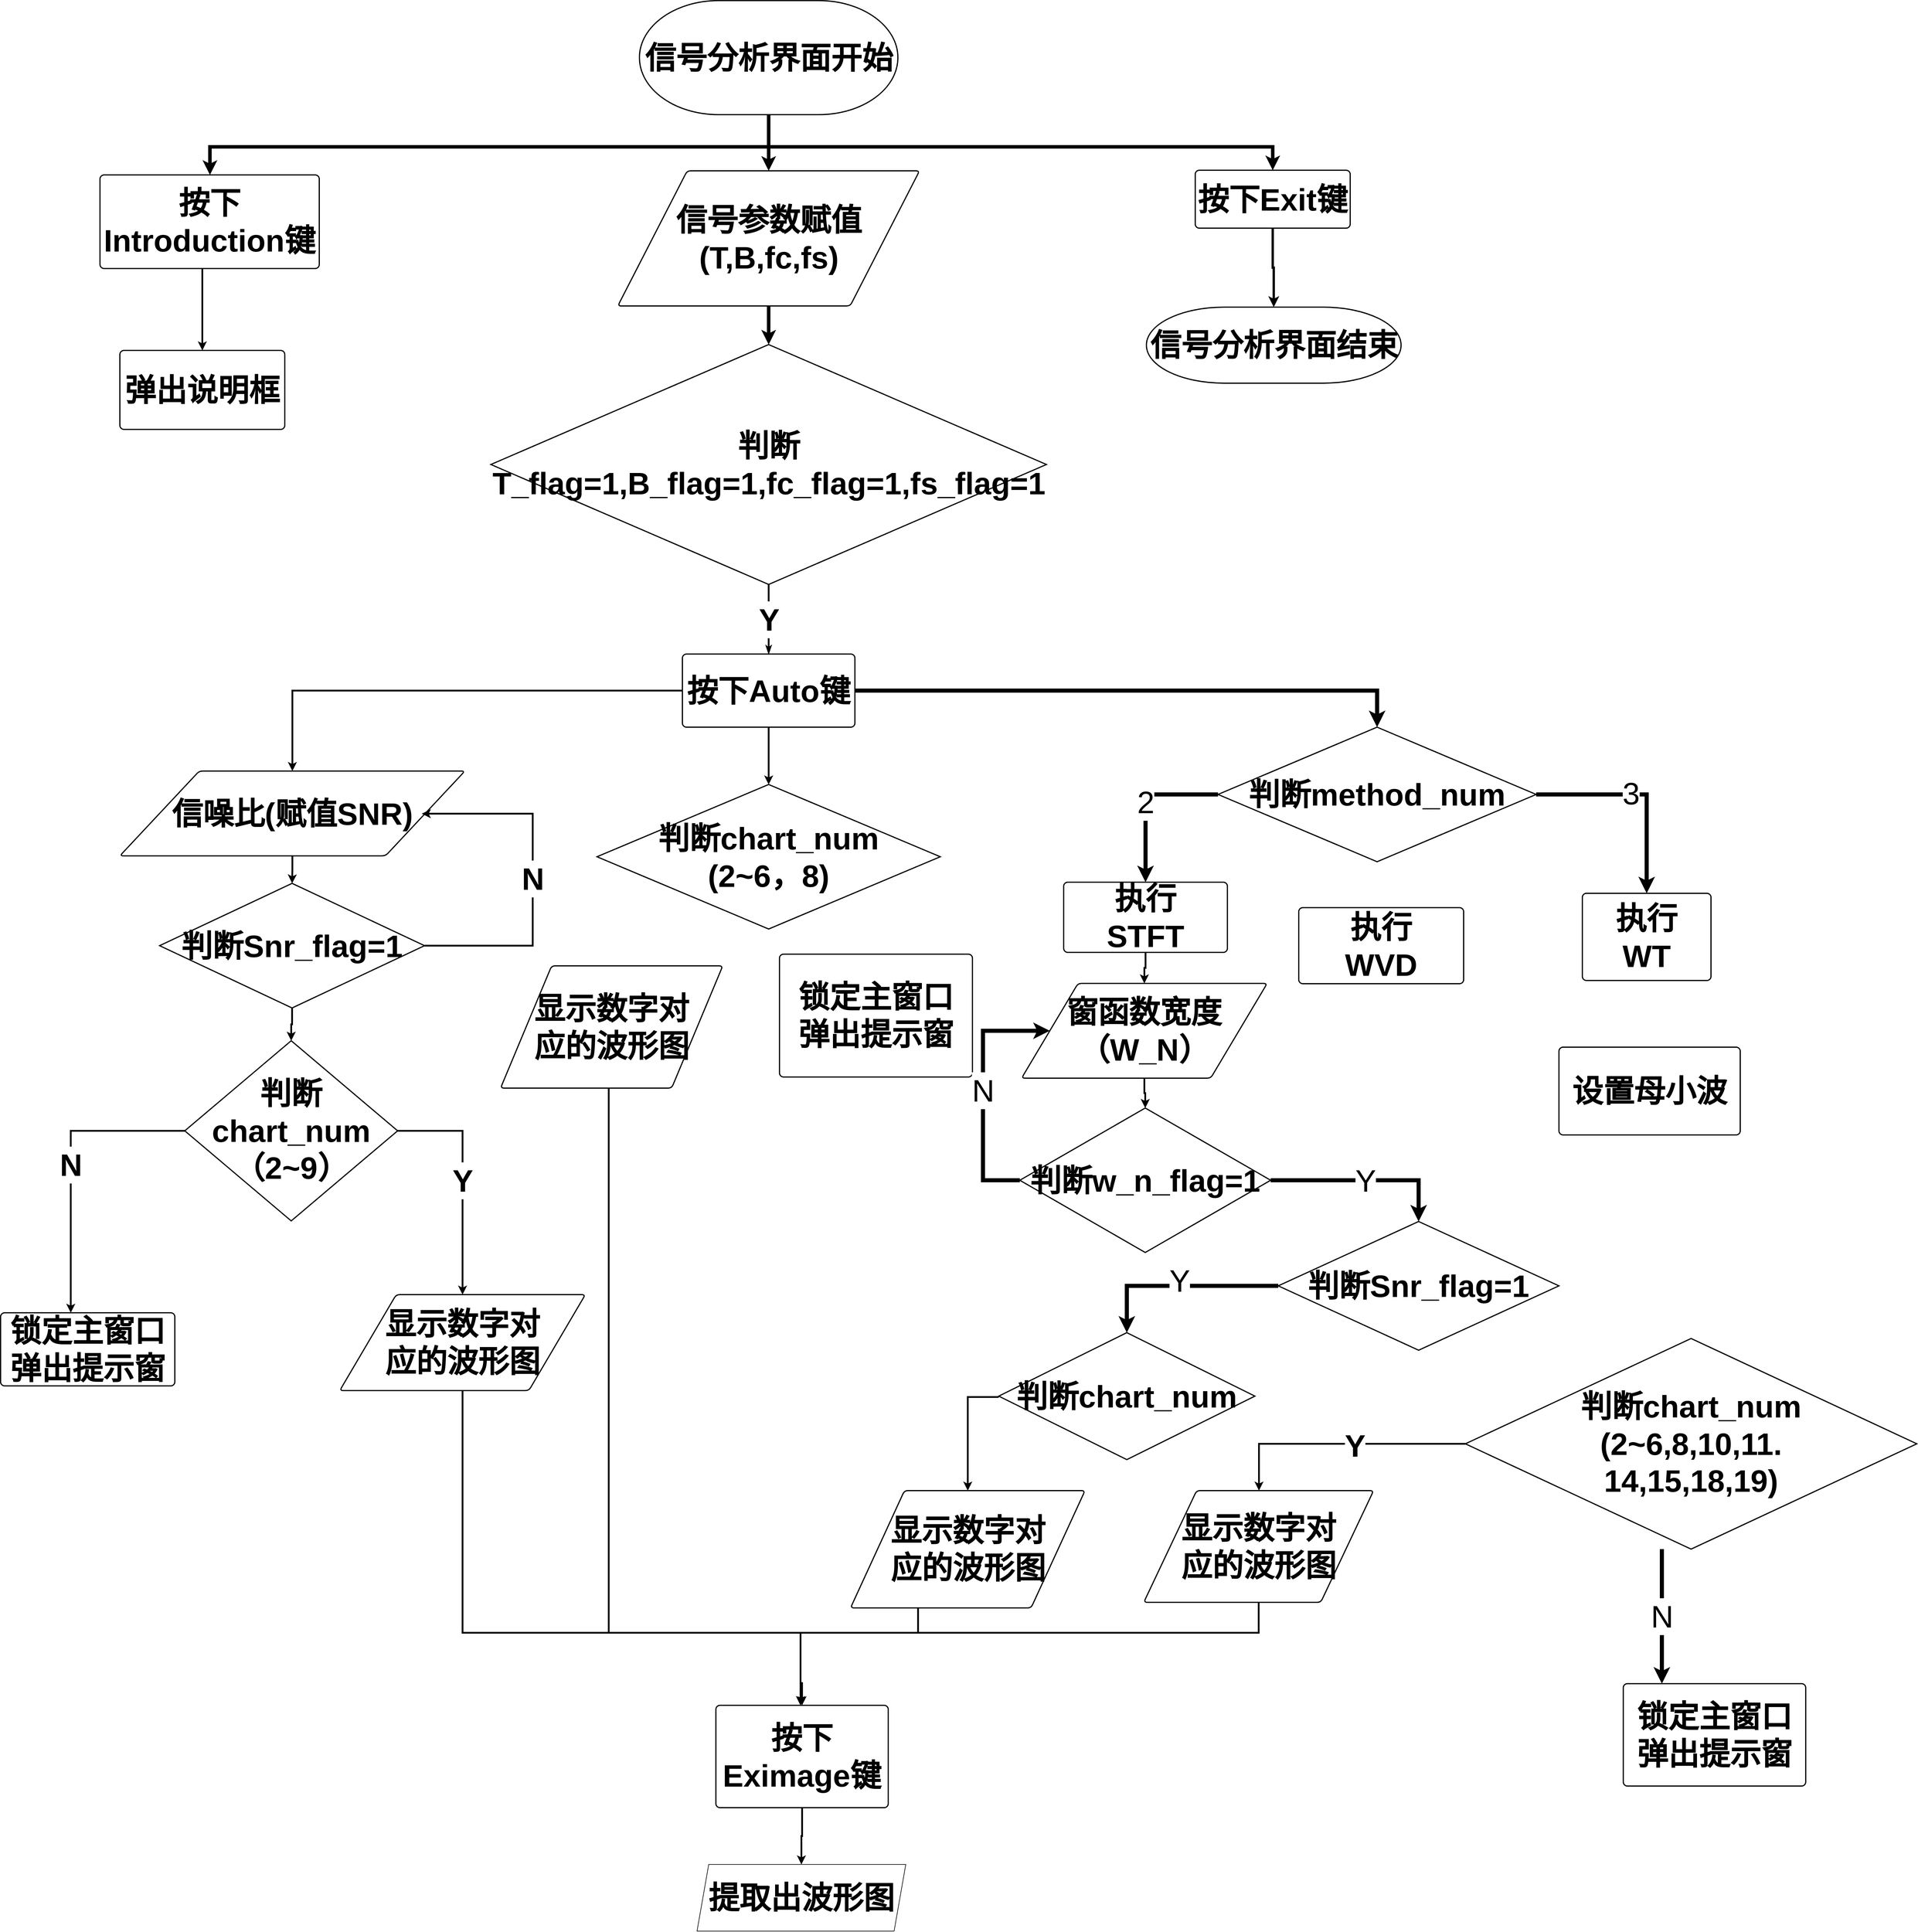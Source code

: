 <mxfile version="18.1.1" type="github">
  <diagram id="iDR_Ga6na6gWAw6zO_-4" name="Page-1">
    <mxGraphModel dx="3793" dy="2709" grid="1" gridSize="10" guides="1" tooltips="1" connect="1" arrows="1" fold="1" page="1" pageScale="1" pageWidth="827" pageHeight="1169" math="0" shadow="0">
      <root>
        <mxCell id="0" />
        <mxCell id="1" parent="0" />
        <mxCell id="zl6jb8BliMxVkXKnrP43-5" style="edgeStyle=orthogonalEdgeStyle;rounded=0;orthogonalLoop=1;jettySize=auto;html=1;entryX=0.5;entryY=0;entryDx=0;entryDy=0;strokeWidth=6;" edge="1" parent="1" source="sKdbtBF5FKqXyuFzoLiL-12" target="sKdbtBF5FKqXyuFzoLiL-13">
          <mxGeometry relative="1" as="geometry" />
        </mxCell>
        <mxCell id="zl6jb8BliMxVkXKnrP43-7" style="edgeStyle=orthogonalEdgeStyle;rounded=0;orthogonalLoop=1;jettySize=auto;html=1;strokeWidth=6;exitX=0.5;exitY=1;exitDx=0;exitDy=0;exitPerimeter=0;" edge="1" parent="1" source="sKdbtBF5FKqXyuFzoLiL-12" target="331KJBNwgJ3MwqHjYH2H-6">
          <mxGeometry relative="1" as="geometry">
            <Array as="points">
              <mxPoint x="674" y="-520" />
              <mxPoint x="-282" y="-520" />
            </Array>
          </mxGeometry>
        </mxCell>
        <mxCell id="zl6jb8BliMxVkXKnrP43-8" style="edgeStyle=orthogonalEdgeStyle;rounded=0;orthogonalLoop=1;jettySize=auto;html=1;strokeWidth=6;exitX=0.5;exitY=1;exitDx=0;exitDy=0;exitPerimeter=0;entryX=0.5;entryY=0;entryDx=0;entryDy=0;" edge="1" parent="1" source="sKdbtBF5FKqXyuFzoLiL-12" target="B0-tI1_GG4w89GKIiCHv-1">
          <mxGeometry relative="1" as="geometry">
            <mxPoint x="1540" y="-500" as="targetPoint" />
            <Array as="points">
              <mxPoint x="674" y="-520" />
              <mxPoint x="1536" y="-520" />
            </Array>
          </mxGeometry>
        </mxCell>
        <mxCell id="sKdbtBF5FKqXyuFzoLiL-12" value="信号分析界面开始" style="strokeWidth=2;html=1;shape=mxgraph.flowchart.terminator;whiteSpace=wrap;fontSize=53;fontStyle=1" parent="1" vertex="1">
          <mxGeometry x="452.5" y="-770" width="442" height="195" as="geometry" />
        </mxCell>
        <mxCell id="zl6jb8BliMxVkXKnrP43-6" style="edgeStyle=orthogonalEdgeStyle;rounded=0;orthogonalLoop=1;jettySize=auto;html=1;entryX=0.5;entryY=0;entryDx=0;entryDy=0;entryPerimeter=0;strokeWidth=6;" edge="1" parent="1" source="sKdbtBF5FKqXyuFzoLiL-13" target="sKdbtBF5FKqXyuFzoLiL-14">
          <mxGeometry relative="1" as="geometry" />
        </mxCell>
        <mxCell id="sKdbtBF5FKqXyuFzoLiL-13" value="信号参数赋值 (T,B,fc,fs)" style="shape=parallelogram;html=1;strokeWidth=2;perimeter=parallelogramPerimeter;whiteSpace=wrap;rounded=1;arcSize=12;size=0.23;fontSize=53;fontStyle=1" parent="1" vertex="1">
          <mxGeometry x="415.5" y="-479" width="516" height="231" as="geometry" />
        </mxCell>
        <mxCell id="sKdbtBF5FKqXyuFzoLiL-75" value="Y" style="edgeStyle=orthogonalEdgeStyle;rounded=0;jumpSize=6;orthogonalLoop=1;jettySize=auto;html=1;labelBackgroundColor=default;fontSize=53;endArrow=classicThin;endFill=0;strokeColor=default;strokeWidth=3;fontStyle=1" parent="1" source="sKdbtBF5FKqXyuFzoLiL-14" target="sKdbtBF5FKqXyuFzoLiL-74" edge="1">
          <mxGeometry relative="1" as="geometry" />
        </mxCell>
        <mxCell id="sKdbtBF5FKqXyuFzoLiL-14" value="判断T_flag=1,B_flag=1,fc_flag=1,fs_flag=1" style="strokeWidth=2;html=1;shape=mxgraph.flowchart.decision;whiteSpace=wrap;fontSize=53;fontStyle=1" parent="1" vertex="1">
          <mxGeometry x="198.5" y="-182" width="950" height="410" as="geometry" />
        </mxCell>
        <mxCell id="Ho5i0whExgS17HJGDXYC-7" style="edgeStyle=orthogonalEdgeStyle;rounded=0;orthogonalLoop=1;jettySize=auto;html=1;fontSize=53;strokeWidth=7;" parent="1" source="sKdbtBF5FKqXyuFzoLiL-67" target="zoICoRGIBS50A1K_tyUO-6" edge="1">
          <mxGeometry relative="1" as="geometry" />
        </mxCell>
        <mxCell id="Ho5i0whExgS17HJGDXYC-8" value="3" style="edgeLabel;html=1;align=center;verticalAlign=middle;resizable=0;points=[];fontSize=53;" parent="Ho5i0whExgS17HJGDXYC-7" vertex="1" connectable="0">
          <mxGeometry x="-0.106" y="2" relative="1" as="geometry">
            <mxPoint x="2" as="offset" />
          </mxGeometry>
        </mxCell>
        <mxCell id="Ho5i0whExgS17HJGDXYC-22" value="2" style="edgeStyle=orthogonalEdgeStyle;rounded=0;orthogonalLoop=1;jettySize=auto;html=1;entryX=0.5;entryY=0;entryDx=0;entryDy=0;fontSize=53;strokeWidth=7;" parent="1" source="sKdbtBF5FKqXyuFzoLiL-67" target="zoICoRGIBS50A1K_tyUO-4" edge="1">
          <mxGeometry relative="1" as="geometry">
            <Array as="points">
              <mxPoint x="1318" y="587" />
            </Array>
          </mxGeometry>
        </mxCell>
        <mxCell id="sKdbtBF5FKqXyuFzoLiL-67" value="判断method_num" style="strokeWidth=2;html=1;shape=mxgraph.flowchart.decision;whiteSpace=wrap;fontSize=53;fontStyle=1" parent="1" vertex="1">
          <mxGeometry x="1442" y="472" width="544" height="230" as="geometry" />
        </mxCell>
        <mxCell id="zoICoRGIBS50A1K_tyUO-3" style="edgeStyle=orthogonalEdgeStyle;rounded=0;orthogonalLoop=1;jettySize=auto;html=1;entryX=0.5;entryY=0;entryDx=0;entryDy=0;entryPerimeter=0;fontSize=53;fontStyle=1;strokeWidth=3;" parent="1" source="sKdbtBF5FKqXyuFzoLiL-74" target="zoICoRGIBS50A1K_tyUO-2" edge="1">
          <mxGeometry relative="1" as="geometry" />
        </mxCell>
        <mxCell id="zoICoRGIBS50A1K_tyUO-16" style="edgeStyle=orthogonalEdgeStyle;rounded=0;orthogonalLoop=1;jettySize=auto;html=1;fontSize=53;fontStyle=1;strokeWidth=3;exitX=0;exitY=0.5;exitDx=0;exitDy=0;" parent="1" source="sKdbtBF5FKqXyuFzoLiL-74" target="zoICoRGIBS50A1K_tyUO-15" edge="1">
          <mxGeometry relative="1" as="geometry">
            <mxPoint x="655" y="300" as="sourcePoint" />
          </mxGeometry>
        </mxCell>
        <mxCell id="Ho5i0whExgS17HJGDXYC-16" style="edgeStyle=orthogonalEdgeStyle;rounded=0;orthogonalLoop=1;jettySize=auto;html=1;entryX=0.5;entryY=0;entryDx=0;entryDy=0;entryPerimeter=0;fontSize=53;strokeWidth=7;" parent="1" source="sKdbtBF5FKqXyuFzoLiL-74" target="sKdbtBF5FKqXyuFzoLiL-67" edge="1">
          <mxGeometry relative="1" as="geometry" />
        </mxCell>
        <mxCell id="sKdbtBF5FKqXyuFzoLiL-74" value="按下Auto键" style="rounded=1;whiteSpace=wrap;html=1;absoluteArcSize=1;arcSize=14;strokeWidth=2;fontSize=53;fontStyle=1" parent="1" vertex="1">
          <mxGeometry x="526" y="347" width="295" height="125" as="geometry" />
        </mxCell>
        <mxCell id="zoICoRGIBS50A1K_tyUO-2" value="判断chart_num&lt;br style=&quot;font-size: 53px;&quot;&gt;(2~6，8)" style="strokeWidth=2;html=1;shape=mxgraph.flowchart.decision;whiteSpace=wrap;fontSize=53;fontStyle=1" parent="1" vertex="1">
          <mxGeometry x="380" y="570" width="587" height="247" as="geometry" />
        </mxCell>
        <mxCell id="zoICoRGIBS50A1K_tyUO-54" style="edgeStyle=orthogonalEdgeStyle;rounded=0;orthogonalLoop=1;jettySize=auto;html=1;entryX=0.5;entryY=0;entryDx=0;entryDy=0;fontSize=53;fontStyle=1;strokeWidth=3;" parent="1" source="zoICoRGIBS50A1K_tyUO-4" target="zoICoRGIBS50A1K_tyUO-38" edge="1">
          <mxGeometry relative="1" as="geometry" />
        </mxCell>
        <mxCell id="zoICoRGIBS50A1K_tyUO-4" value="执行&lt;br&gt;STFT" style="rounded=1;whiteSpace=wrap;html=1;absoluteArcSize=1;arcSize=14;strokeWidth=2;fontSize=53;fontStyle=1" parent="1" vertex="1">
          <mxGeometry x="1178" y="737" width="280" height="120" as="geometry" />
        </mxCell>
        <mxCell id="zoICoRGIBS50A1K_tyUO-5" value="执行&lt;br style=&quot;font-size: 53px;&quot;&gt;WVD" style="rounded=1;whiteSpace=wrap;html=1;absoluteArcSize=1;arcSize=14;strokeWidth=2;fontSize=53;fontStyle=1" parent="1" vertex="1">
          <mxGeometry x="1580" y="780.5" width="282" height="130" as="geometry" />
        </mxCell>
        <mxCell id="zoICoRGIBS50A1K_tyUO-6" value="执行&lt;br&gt;WT" style="rounded=1;whiteSpace=wrap;html=1;absoluteArcSize=1;arcSize=14;strokeWidth=2;fontSize=53;fontStyle=1" parent="1" vertex="1">
          <mxGeometry x="2065" y="756" width="220" height="149" as="geometry" />
        </mxCell>
        <mxCell id="zoICoRGIBS50A1K_tyUO-13" value="锁定主窗口&lt;br style=&quot;font-size: 53px;&quot;&gt;弹出提示窗" style="rounded=1;whiteSpace=wrap;html=1;absoluteArcSize=1;arcSize=14;strokeWidth=2;fontSize=53;fontStyle=1" parent="1" vertex="1">
          <mxGeometry x="692" y="860" width="330" height="210" as="geometry" />
        </mxCell>
        <mxCell id="4PbBocmlXjJBFLrsJSHG-10" style="edgeStyle=orthogonalEdgeStyle;rounded=0;orthogonalLoop=1;jettySize=auto;html=1;entryX=0.5;entryY=0;entryDx=0;entryDy=0;entryPerimeter=0;fontSize=53;strokeWidth=3;fontStyle=1" parent="1" source="zoICoRGIBS50A1K_tyUO-15" target="zoICoRGIBS50A1K_tyUO-17" edge="1">
          <mxGeometry relative="1" as="geometry" />
        </mxCell>
        <mxCell id="zoICoRGIBS50A1K_tyUO-15" value="信噪比(赋值SNR)" style="shape=parallelogram;html=1;strokeWidth=2;perimeter=parallelogramPerimeter;whiteSpace=wrap;rounded=1;arcSize=12;size=0.23;fontSize=53;fontStyle=1" parent="1" vertex="1">
          <mxGeometry x="-436" y="547" width="590" height="145" as="geometry" />
        </mxCell>
        <mxCell id="zoICoRGIBS50A1K_tyUO-22" value="N" style="edgeStyle=orthogonalEdgeStyle;rounded=0;orthogonalLoop=1;jettySize=auto;html=1;fontSize=53;fontStyle=1;strokeWidth=3;entryX=0.875;entryY=0.503;entryDx=0;entryDy=0;entryPerimeter=0;" parent="1" source="zoICoRGIBS50A1K_tyUO-17" target="zoICoRGIBS50A1K_tyUO-15" edge="1">
          <mxGeometry relative="1" as="geometry">
            <Array as="points">
              <mxPoint x="270" y="846" />
              <mxPoint x="270" y="620" />
            </Array>
            <mxPoint x="391.0" y="818" as="sourcePoint" />
            <mxPoint x="100" y="620" as="targetPoint" />
          </mxGeometry>
        </mxCell>
        <mxCell id="4PbBocmlXjJBFLrsJSHG-11" style="edgeStyle=orthogonalEdgeStyle;rounded=0;orthogonalLoop=1;jettySize=auto;html=1;fontSize=53;strokeWidth=3;fontStyle=1" parent="1" source="zoICoRGIBS50A1K_tyUO-17" target="zoICoRGIBS50A1K_tyUO-25" edge="1">
          <mxGeometry relative="1" as="geometry" />
        </mxCell>
        <mxCell id="zoICoRGIBS50A1K_tyUO-17" value="判断Snr_flag=1" style="strokeWidth=2;html=1;shape=mxgraph.flowchart.decision;whiteSpace=wrap;fontSize=53;fontStyle=1" parent="1" vertex="1">
          <mxGeometry x="-368" y="739" width="453" height="213" as="geometry" />
        </mxCell>
        <mxCell id="zoICoRGIBS50A1K_tyUO-30" value="N" style="edgeStyle=orthogonalEdgeStyle;rounded=0;orthogonalLoop=1;jettySize=auto;html=1;fontSize=53;fontStyle=1;strokeWidth=3;exitX=0;exitY=0.5;exitDx=0;exitDy=0;exitPerimeter=0;" parent="1" source="zoICoRGIBS50A1K_tyUO-25" target="zoICoRGIBS50A1K_tyUO-29" edge="1">
          <mxGeometry relative="1" as="geometry">
            <Array as="points">
              <mxPoint x="-520" y="1162" />
            </Array>
          </mxGeometry>
        </mxCell>
        <mxCell id="4PbBocmlXjJBFLrsJSHG-13" value="Y" style="edgeStyle=orthogonalEdgeStyle;rounded=0;orthogonalLoop=1;jettySize=auto;html=1;fontSize=53;strokeWidth=3;fontStyle=1;exitX=1;exitY=0.5;exitDx=0;exitDy=0;exitPerimeter=0;" parent="1" source="zoICoRGIBS50A1K_tyUO-25" target="zoICoRGIBS50A1K_tyUO-86" edge="1">
          <mxGeometry relative="1" as="geometry">
            <mxPoint x="516.0" y="1226.0" as="targetPoint" />
            <mxPoint x="386.0" y="1084.5" as="sourcePoint" />
            <Array as="points">
              <mxPoint x="150" y="1162" />
            </Array>
          </mxGeometry>
        </mxCell>
        <mxCell id="zoICoRGIBS50A1K_tyUO-25" value="判断chart_num&lt;br style=&quot;font-size: 53px;&quot;&gt;（2~9）" style="strokeWidth=2;html=1;shape=mxgraph.flowchart.decision;whiteSpace=wrap;fontSize=53;fontStyle=1" parent="1" vertex="1">
          <mxGeometry x="-325" y="1008" width="364" height="308" as="geometry" />
        </mxCell>
        <mxCell id="zoICoRGIBS50A1K_tyUO-29" value="锁定主窗口&lt;br style=&quot;font-size: 53px;&quot;&gt;弹出提示窗" style="rounded=1;whiteSpace=wrap;html=1;absoluteArcSize=1;arcSize=14;strokeWidth=2;fontSize=53;fontStyle=1" parent="1" vertex="1">
          <mxGeometry x="-640" y="1473" width="298" height="125" as="geometry" />
        </mxCell>
        <mxCell id="4PbBocmlXjJBFLrsJSHG-8" style="edgeStyle=orthogonalEdgeStyle;rounded=0;orthogonalLoop=1;jettySize=auto;html=1;fontSize=53;strokeWidth=3;fontStyle=1" parent="1" source="zoICoRGIBS50A1K_tyUO-31" target="zoICoRGIBS50A1K_tyUO-84" edge="1">
          <mxGeometry relative="1" as="geometry">
            <Array as="points">
              <mxPoint x="1014" y="1617" />
            </Array>
          </mxGeometry>
        </mxCell>
        <mxCell id="zoICoRGIBS50A1K_tyUO-31" value="判断chart_num" style="strokeWidth=2;html=1;shape=mxgraph.flowchart.decision;whiteSpace=wrap;fontSize=53;fontStyle=1" parent="1" vertex="1">
          <mxGeometry x="1067" y="1507" width="438" height="217" as="geometry" />
        </mxCell>
        <mxCell id="zoICoRGIBS50A1K_tyUO-100" style="edgeStyle=orthogonalEdgeStyle;rounded=0;orthogonalLoop=1;jettySize=auto;html=1;entryX=0.5;entryY=0;entryDx=0;entryDy=0;entryPerimeter=0;fontSize=53;strokeWidth=3;fontStyle=1" parent="1" source="zoICoRGIBS50A1K_tyUO-38" target="zoICoRGIBS50A1K_tyUO-41" edge="1">
          <mxGeometry relative="1" as="geometry" />
        </mxCell>
        <mxCell id="zoICoRGIBS50A1K_tyUO-38" value="窗函数宽度（W_N）" style="shape=parallelogram;html=1;strokeWidth=2;perimeter=parallelogramPerimeter;whiteSpace=wrap;rounded=1;arcSize=12;size=0.23;fontSize=53;fontStyle=1" parent="1" vertex="1">
          <mxGeometry x="1106" y="910" width="420" height="162" as="geometry" />
        </mxCell>
        <mxCell id="Ho5i0whExgS17HJGDXYC-12" value="Y" style="edgeStyle=orthogonalEdgeStyle;rounded=0;orthogonalLoop=1;jettySize=auto;html=1;entryX=0.5;entryY=0;entryDx=0;entryDy=0;entryPerimeter=0;fontSize=53;strokeWidth=7;exitX=1;exitY=0.5;exitDx=0;exitDy=0;exitPerimeter=0;" parent="1" source="zoICoRGIBS50A1K_tyUO-41" target="zoICoRGIBS50A1K_tyUO-45" edge="1">
          <mxGeometry relative="1" as="geometry" />
        </mxCell>
        <mxCell id="Ho5i0whExgS17HJGDXYC-21" value="N" style="edgeStyle=orthogonalEdgeStyle;rounded=0;orthogonalLoop=1;jettySize=auto;html=1;entryX=0;entryY=0.5;entryDx=0;entryDy=0;fontSize=53;strokeWidth=7;exitX=0;exitY=0.5;exitDx=0;exitDy=0;exitPerimeter=0;" parent="1" source="zoICoRGIBS50A1K_tyUO-41" target="zoICoRGIBS50A1K_tyUO-38" edge="1">
          <mxGeometry relative="1" as="geometry">
            <Array as="points">
              <mxPoint x="1040" y="1247" />
              <mxPoint x="1040" y="991" />
            </Array>
          </mxGeometry>
        </mxCell>
        <mxCell id="zoICoRGIBS50A1K_tyUO-41" value="判断w_n_flag=1" style="strokeWidth=2;html=1;shape=mxgraph.flowchart.decision;whiteSpace=wrap;fontSize=53;fontStyle=1" parent="1" vertex="1">
          <mxGeometry x="1103" y="1123" width="429" height="247" as="geometry" />
        </mxCell>
        <mxCell id="Ho5i0whExgS17HJGDXYC-10" style="edgeStyle=orthogonalEdgeStyle;rounded=0;orthogonalLoop=1;jettySize=auto;html=1;entryX=0.5;entryY=0;entryDx=0;entryDy=0;entryPerimeter=0;fontSize=53;strokeWidth=7;" parent="1" source="zoICoRGIBS50A1K_tyUO-45" target="zoICoRGIBS50A1K_tyUO-31" edge="1">
          <mxGeometry relative="1" as="geometry" />
        </mxCell>
        <mxCell id="Ho5i0whExgS17HJGDXYC-11" value="Y" style="edgeLabel;html=1;align=center;verticalAlign=middle;resizable=0;points=[];fontSize=53;" parent="Ho5i0whExgS17HJGDXYC-10" vertex="1" connectable="0">
          <mxGeometry x="0.013" y="-9" relative="1" as="geometry">
            <mxPoint x="2" as="offset" />
          </mxGeometry>
        </mxCell>
        <mxCell id="zoICoRGIBS50A1K_tyUO-45" value="判断Snr_flag=1" style="strokeWidth=2;html=1;shape=mxgraph.flowchart.decision;whiteSpace=wrap;fontSize=53;fontStyle=1" parent="1" vertex="1">
          <mxGeometry x="1545" y="1317" width="480" height="220" as="geometry" />
        </mxCell>
        <mxCell id="zoICoRGIBS50A1K_tyUO-52" value="设置母小波" style="rounded=1;whiteSpace=wrap;html=1;absoluteArcSize=1;arcSize=14;strokeWidth=2;fontSize=53;fontStyle=1" parent="1" vertex="1">
          <mxGeometry x="2025" y="1019" width="310" height="150" as="geometry" />
        </mxCell>
        <mxCell id="4PbBocmlXjJBFLrsJSHG-3" style="edgeStyle=orthogonalEdgeStyle;rounded=0;orthogonalLoop=1;jettySize=auto;html=1;fontSize=53;strokeWidth=3;fontStyle=1;exitX=0;exitY=0.5;exitDx=0;exitDy=0;exitPerimeter=0;" parent="1" source="zoICoRGIBS50A1K_tyUO-68" target="zoICoRGIBS50A1K_tyUO-85" edge="1">
          <mxGeometry relative="1" as="geometry">
            <mxPoint x="1611" y="1795" as="targetPoint" />
            <Array as="points">
              <mxPoint x="1512" y="1697" />
            </Array>
          </mxGeometry>
        </mxCell>
        <mxCell id="4PbBocmlXjJBFLrsJSHG-4" value="Y" style="edgeLabel;html=1;align=center;verticalAlign=middle;resizable=0;points=[];fontSize=53;fontStyle=1" parent="4PbBocmlXjJBFLrsJSHG-3" vertex="1" connectable="0">
          <mxGeometry x="-0.13" y="2" relative="1" as="geometry">
            <mxPoint x="-1" y="1" as="offset" />
          </mxGeometry>
        </mxCell>
        <mxCell id="Ho5i0whExgS17HJGDXYC-9" value="N" style="edgeStyle=orthogonalEdgeStyle;rounded=0;orthogonalLoop=1;jettySize=auto;html=1;fontSize=53;strokeWidth=7;" parent="1" source="zoICoRGIBS50A1K_tyUO-68" target="zoICoRGIBS50A1K_tyUO-76" edge="1">
          <mxGeometry relative="1" as="geometry">
            <Array as="points">
              <mxPoint x="2201" y="1959" />
              <mxPoint x="2201" y="1959" />
            </Array>
          </mxGeometry>
        </mxCell>
        <mxCell id="zoICoRGIBS50A1K_tyUO-68" value="判断chart_num&lt;br style=&quot;font-size: 53px;&quot;&gt;(2~6,8,10,11.&lt;br style=&quot;font-size: 53px;&quot;&gt;14,15,18,19)" style="strokeWidth=2;html=1;shape=mxgraph.flowchart.decision;whiteSpace=wrap;fontSize=53;fontStyle=1" parent="1" vertex="1">
          <mxGeometry x="1865" y="1517" width="772" height="360" as="geometry" />
        </mxCell>
        <mxCell id="zoICoRGIBS50A1K_tyUO-76" value="锁定主窗口&lt;br style=&quot;font-size: 53px;&quot;&gt;弹出提示窗" style="rounded=1;whiteSpace=wrap;html=1;absoluteArcSize=1;arcSize=14;strokeWidth=2;fontSize=53;fontStyle=1" parent="1" vertex="1">
          <mxGeometry x="2135" y="2107" width="312" height="175" as="geometry" />
        </mxCell>
        <mxCell id="4PbBocmlXjJBFLrsJSHG-23" style="edgeStyle=orthogonalEdgeStyle;rounded=0;orthogonalLoop=1;jettySize=auto;html=1;entryX=0.5;entryY=0;entryDx=0;entryDy=0;fontSize=53;strokeWidth=3;fontStyle=1" parent="1" source="zoICoRGIBS50A1K_tyUO-79" target="4PbBocmlXjJBFLrsJSHG-22" edge="1">
          <mxGeometry relative="1" as="geometry" />
        </mxCell>
        <mxCell id="zoICoRGIBS50A1K_tyUO-79" value="按下Eximage键" style="rounded=1;whiteSpace=wrap;html=1;absoluteArcSize=1;arcSize=14;strokeWidth=2;fontSize=53;fontStyle=1" parent="1" vertex="1">
          <mxGeometry x="583.25" y="2144" width="294.75" height="175" as="geometry" />
        </mxCell>
        <mxCell id="4PbBocmlXjJBFLrsJSHG-17" style="edgeStyle=orthogonalEdgeStyle;rounded=0;orthogonalLoop=1;jettySize=auto;html=1;fontSize=53;strokeWidth=3;fontStyle=1" parent="1" source="zoICoRGIBS50A1K_tyUO-83" target="zoICoRGIBS50A1K_tyUO-79" edge="1">
          <mxGeometry relative="1" as="geometry">
            <Array as="points">
              <mxPoint x="400" y="2020" />
              <mxPoint x="728" y="2020" />
            </Array>
          </mxGeometry>
        </mxCell>
        <mxCell id="zoICoRGIBS50A1K_tyUO-83" value="显示数字对&lt;br style=&quot;font-size: 53px;&quot;&gt;应的波形图" style="shape=parallelogram;html=1;strokeWidth=2;perimeter=parallelogramPerimeter;whiteSpace=wrap;rounded=1;arcSize=12;size=0.23;fontSize=53;fontStyle=1" parent="1" vertex="1">
          <mxGeometry x="215" y="880" width="380" height="209" as="geometry" />
        </mxCell>
        <mxCell id="4PbBocmlXjJBFLrsJSHG-18" style="edgeStyle=orthogonalEdgeStyle;rounded=0;orthogonalLoop=1;jettySize=auto;html=1;fontSize=53;strokeWidth=3;fontStyle=1" parent="1" source="zoICoRGIBS50A1K_tyUO-84" target="zoICoRGIBS50A1K_tyUO-79" edge="1">
          <mxGeometry relative="1" as="geometry">
            <Array as="points">
              <mxPoint x="929" y="2020" />
              <mxPoint x="728" y="2020" />
            </Array>
          </mxGeometry>
        </mxCell>
        <mxCell id="zoICoRGIBS50A1K_tyUO-84" value="显示数字对&lt;br style=&quot;font-size: 53px;&quot;&gt;应的波形图" style="shape=parallelogram;html=1;strokeWidth=2;perimeter=parallelogramPerimeter;whiteSpace=wrap;rounded=1;arcSize=12;size=0.23;fontSize=53;fontStyle=1" parent="1" vertex="1">
          <mxGeometry x="813.5" y="1777" width="401" height="200.5" as="geometry" />
        </mxCell>
        <mxCell id="4PbBocmlXjJBFLrsJSHG-19" style="edgeStyle=orthogonalEdgeStyle;rounded=0;orthogonalLoop=1;jettySize=auto;html=1;fontSize=53;strokeWidth=3;fontStyle=1" parent="1" source="zoICoRGIBS50A1K_tyUO-85" target="zoICoRGIBS50A1K_tyUO-79" edge="1">
          <mxGeometry relative="1" as="geometry">
            <Array as="points">
              <mxPoint x="1512" y="2020" />
              <mxPoint x="728" y="2020" />
            </Array>
          </mxGeometry>
        </mxCell>
        <mxCell id="zoICoRGIBS50A1K_tyUO-85" value="显示数字对&lt;br style=&quot;font-size: 53px;&quot;&gt;应的波形图" style="shape=parallelogram;html=1;strokeWidth=2;perimeter=parallelogramPerimeter;whiteSpace=wrap;rounded=1;arcSize=12;size=0.23;fontSize=53;fontStyle=1" parent="1" vertex="1">
          <mxGeometry x="1315" y="1777" width="393" height="191" as="geometry" />
        </mxCell>
        <mxCell id="4PbBocmlXjJBFLrsJSHG-16" style="edgeStyle=orthogonalEdgeStyle;rounded=0;orthogonalLoop=1;jettySize=auto;html=1;entryX=0.5;entryY=0;entryDx=0;entryDy=0;fontSize=53;strokeWidth=3;fontStyle=1;exitX=0.5;exitY=1;exitDx=0;exitDy=0;" parent="1" source="zoICoRGIBS50A1K_tyUO-86" target="zoICoRGIBS50A1K_tyUO-79" edge="1">
          <mxGeometry relative="1" as="geometry">
            <Array as="points">
              <mxPoint x="150" y="2020" />
              <mxPoint x="728" y="2020" />
              <mxPoint x="728" y="2106" />
            </Array>
          </mxGeometry>
        </mxCell>
        <mxCell id="zoICoRGIBS50A1K_tyUO-86" value="显示数字对&lt;br style=&quot;font-size: 53px;&quot;&gt;应的波形图" style="shape=parallelogram;html=1;strokeWidth=2;perimeter=parallelogramPerimeter;whiteSpace=wrap;rounded=1;arcSize=12;size=0.23;fontSize=53;fontStyle=1" parent="1" vertex="1">
          <mxGeometry x="-60" y="1442" width="420" height="164" as="geometry" />
        </mxCell>
        <mxCell id="4PbBocmlXjJBFLrsJSHG-22" value="提取出波形图" style="shape=parallelogram;perimeter=parallelogramPerimeter;whiteSpace=wrap;html=1;fixedSize=1;fontSize=53;fontStyle=1" parent="1" vertex="1">
          <mxGeometry x="551" y="2416" width="357" height="114" as="geometry" />
        </mxCell>
        <mxCell id="331KJBNwgJ3MwqHjYH2H-2" style="edgeStyle=orthogonalEdgeStyle;rounded=0;orthogonalLoop=1;jettySize=auto;html=1;strokeWidth=4;fontStyle=1;fontSize=53;" parent="1" source="B0-tI1_GG4w89GKIiCHv-1" target="331KJBNwgJ3MwqHjYH2H-1" edge="1">
          <mxGeometry relative="1" as="geometry" />
        </mxCell>
        <mxCell id="B0-tI1_GG4w89GKIiCHv-1" value="按下Exit键" style="rounded=1;whiteSpace=wrap;html=1;absoluteArcSize=1;arcSize=14;strokeWidth=2;fontSize=53;fontStyle=1" parent="1" vertex="1">
          <mxGeometry x="1403" y="-480" width="265" height="99" as="geometry" />
        </mxCell>
        <mxCell id="331KJBNwgJ3MwqHjYH2H-1" value="信号分析界面结束" style="strokeWidth=2;html=1;shape=mxgraph.flowchart.terminator;whiteSpace=wrap;fontSize=53;fontStyle=1" parent="1" vertex="1">
          <mxGeometry x="1319.5" y="-246" width="435.5" height="130" as="geometry" />
        </mxCell>
        <mxCell id="w1tSvWxITmpsIA3a3TqP-2" style="edgeStyle=orthogonalEdgeStyle;rounded=0;orthogonalLoop=1;jettySize=auto;html=1;entryX=0.5;entryY=0;entryDx=0;entryDy=0;strokeWidth=3;fontStyle=1;fontSize=53;" parent="1" source="331KJBNwgJ3MwqHjYH2H-6" target="w1tSvWxITmpsIA3a3TqP-1" edge="1">
          <mxGeometry relative="1" as="geometry">
            <Array as="points">
              <mxPoint x="-295" y="-392" />
              <mxPoint x="-295" y="-392" />
            </Array>
          </mxGeometry>
        </mxCell>
        <mxCell id="331KJBNwgJ3MwqHjYH2H-6" value="按下Introduction键" style="rounded=1;whiteSpace=wrap;html=1;absoluteArcSize=1;arcSize=14;strokeWidth=2;fontSize=53;fontStyle=1" parent="1" vertex="1">
          <mxGeometry x="-470" y="-472" width="375" height="160" as="geometry" />
        </mxCell>
        <mxCell id="w1tSvWxITmpsIA3a3TqP-1" value="弹出说明框" style="rounded=1;whiteSpace=wrap;html=1;absoluteArcSize=1;arcSize=14;strokeWidth=2;fontSize=53;fontStyle=1" parent="1" vertex="1">
          <mxGeometry x="-436" y="-172" width="282" height="135" as="geometry" />
        </mxCell>
      </root>
    </mxGraphModel>
  </diagram>
</mxfile>
